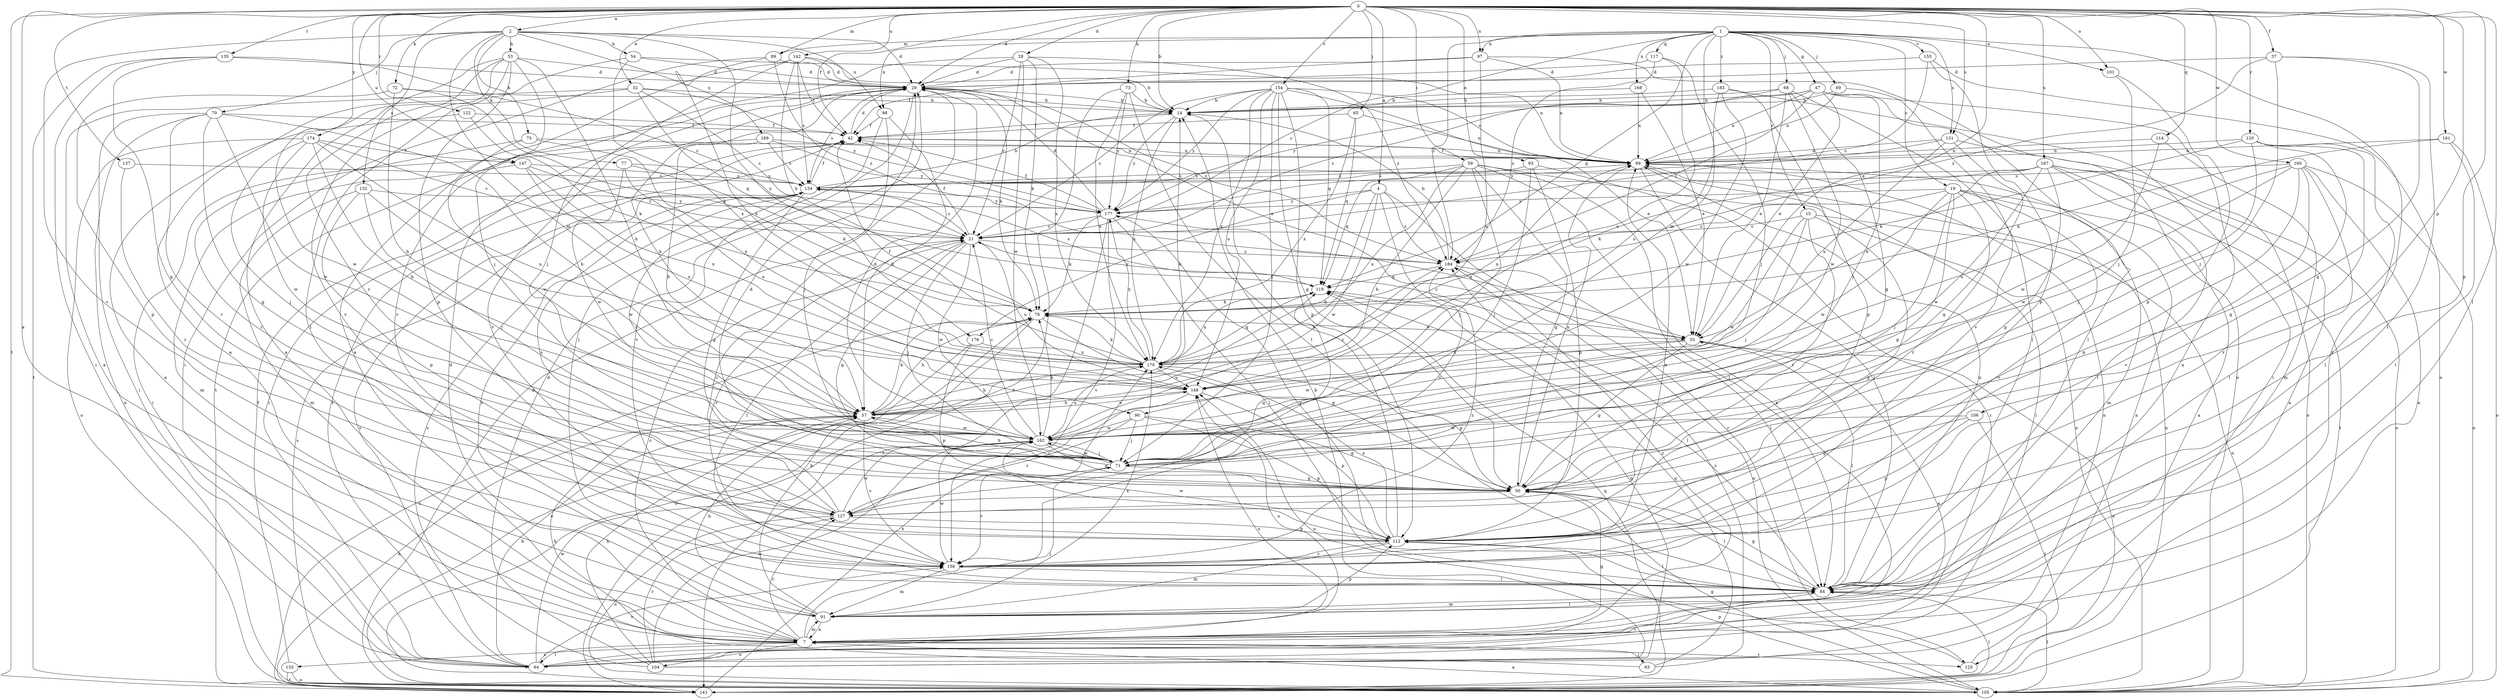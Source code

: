 strict digraph  {
0;
1;
2;
4;
7;
14;
15;
19;
21;
28;
29;
32;
35;
37;
42;
47;
50;
53;
54;
57;
59;
63;
64;
65;
68;
69;
70;
71;
72;
73;
75;
77;
78;
84;
89;
90;
91;
93;
97;
98;
99;
101;
104;
105;
106;
112;
114;
117;
119;
120;
122;
125;
127;
131;
132;
133;
134;
135;
137;
141;
142;
147;
148;
154;
155;
156;
160;
161;
162;
167;
168;
169;
170;
174;
176;
177;
183;
184;
0 -> 2  [label=a];
0 -> 4  [label=a];
0 -> 7  [label=a];
0 -> 14  [label=b];
0 -> 28  [label=d];
0 -> 29  [label=d];
0 -> 32  [label=e];
0 -> 35  [label=e];
0 -> 37  [label=f];
0 -> 42  [label=f];
0 -> 59  [label=i];
0 -> 65  [label=j];
0 -> 72  [label=k];
0 -> 73  [label=k];
0 -> 84  [label=l];
0 -> 89  [label=m];
0 -> 93  [label=n];
0 -> 97  [label=n];
0 -> 101  [label=o];
0 -> 106  [label=p];
0 -> 112  [label=p];
0 -> 114  [label=q];
0 -> 120  [label=r];
0 -> 122  [label=r];
0 -> 131  [label=s];
0 -> 135  [label=t];
0 -> 137  [label=t];
0 -> 141  [label=t];
0 -> 142  [label=u];
0 -> 147  [label=u];
0 -> 154  [label=v];
0 -> 160  [label=w];
0 -> 161  [label=w];
0 -> 167  [label=x];
0 -> 174  [label=y];
1 -> 15  [label=c];
1 -> 19  [label=c];
1 -> 21  [label=c];
1 -> 47  [label=g];
1 -> 68  [label=j];
1 -> 69  [label=j];
1 -> 89  [label=m];
1 -> 90  [label=m];
1 -> 97  [label=n];
1 -> 98  [label=n];
1 -> 101  [label=o];
1 -> 117  [label=q];
1 -> 119  [label=q];
1 -> 125  [label=r];
1 -> 131  [label=s];
1 -> 155  [label=v];
1 -> 168  [label=x];
1 -> 183  [label=z];
1 -> 184  [label=z];
2 -> 29  [label=d];
2 -> 53  [label=h];
2 -> 54  [label=h];
2 -> 70  [label=j];
2 -> 75  [label=k];
2 -> 77  [label=k];
2 -> 90  [label=m];
2 -> 98  [label=n];
2 -> 132  [label=s];
2 -> 156  [label=v];
2 -> 169  [label=x];
2 -> 176  [label=y];
4 -> 57  [label=h];
4 -> 125  [label=r];
4 -> 156  [label=v];
4 -> 162  [label=w];
4 -> 176  [label=y];
4 -> 177  [label=y];
4 -> 184  [label=z];
7 -> 21  [label=c];
7 -> 29  [label=d];
7 -> 50  [label=g];
7 -> 63  [label=i];
7 -> 64  [label=i];
7 -> 71  [label=j];
7 -> 91  [label=m];
7 -> 104  [label=o];
7 -> 125  [label=r];
7 -> 127  [label=r];
7 -> 133  [label=s];
7 -> 148  [label=u];
7 -> 184  [label=z];
14 -> 42  [label=f];
14 -> 170  [label=x];
14 -> 177  [label=y];
15 -> 21  [label=c];
15 -> 71  [label=j];
15 -> 105  [label=o];
15 -> 112  [label=p];
15 -> 127  [label=r];
15 -> 162  [label=w];
19 -> 7  [label=a];
19 -> 50  [label=g];
19 -> 71  [label=j];
19 -> 91  [label=m];
19 -> 127  [label=r];
19 -> 156  [label=v];
19 -> 162  [label=w];
19 -> 177  [label=y];
19 -> 184  [label=z];
21 -> 42  [label=f];
21 -> 50  [label=g];
21 -> 71  [label=j];
21 -> 84  [label=l];
21 -> 148  [label=u];
21 -> 156  [label=v];
21 -> 162  [label=w];
21 -> 184  [label=z];
28 -> 21  [label=c];
28 -> 29  [label=d];
28 -> 78  [label=k];
28 -> 156  [label=v];
28 -> 162  [label=w];
28 -> 170  [label=x];
28 -> 184  [label=z];
29 -> 14  [label=b];
29 -> 35  [label=e];
29 -> 57  [label=h];
29 -> 78  [label=k];
29 -> 84  [label=l];
29 -> 134  [label=s];
29 -> 141  [label=t];
29 -> 156  [label=v];
29 -> 184  [label=z];
32 -> 7  [label=a];
32 -> 14  [label=b];
32 -> 21  [label=c];
32 -> 119  [label=q];
32 -> 162  [label=w];
32 -> 177  [label=y];
35 -> 21  [label=c];
35 -> 50  [label=g];
35 -> 84  [label=l];
35 -> 162  [label=w];
35 -> 170  [label=x];
37 -> 29  [label=d];
37 -> 50  [label=g];
37 -> 71  [label=j];
37 -> 84  [label=l];
37 -> 184  [label=z];
42 -> 29  [label=d];
42 -> 64  [label=i];
42 -> 99  [label=n];
47 -> 7  [label=a];
47 -> 14  [label=b];
47 -> 35  [label=e];
47 -> 71  [label=j];
47 -> 84  [label=l];
47 -> 99  [label=n];
47 -> 177  [label=y];
47 -> 184  [label=z];
50 -> 29  [label=d];
50 -> 84  [label=l];
50 -> 99  [label=n];
50 -> 127  [label=r];
53 -> 7  [label=a];
53 -> 29  [label=d];
53 -> 57  [label=h];
53 -> 71  [label=j];
53 -> 84  [label=l];
53 -> 112  [label=p];
53 -> 127  [label=r];
53 -> 156  [label=v];
54 -> 7  [label=a];
54 -> 29  [label=d];
54 -> 99  [label=n];
54 -> 170  [label=x];
57 -> 14  [label=b];
57 -> 78  [label=k];
57 -> 148  [label=u];
57 -> 156  [label=v];
57 -> 162  [label=w];
57 -> 184  [label=z];
59 -> 7  [label=a];
59 -> 50  [label=g];
59 -> 57  [label=h];
59 -> 71  [label=j];
59 -> 84  [label=l];
59 -> 105  [label=o];
59 -> 119  [label=q];
59 -> 134  [label=s];
59 -> 170  [label=x];
63 -> 57  [label=h];
63 -> 119  [label=q];
63 -> 184  [label=z];
64 -> 35  [label=e];
64 -> 42  [label=f];
64 -> 57  [label=h];
64 -> 134  [label=s];
64 -> 148  [label=u];
64 -> 156  [label=v];
64 -> 162  [label=w];
65 -> 42  [label=f];
65 -> 99  [label=n];
65 -> 119  [label=q];
65 -> 170  [label=x];
68 -> 14  [label=b];
68 -> 21  [label=c];
68 -> 35  [label=e];
68 -> 50  [label=g];
68 -> 84  [label=l];
68 -> 162  [label=w];
69 -> 14  [label=b];
69 -> 99  [label=n];
69 -> 156  [label=v];
70 -> 42  [label=f];
70 -> 50  [label=g];
70 -> 57  [label=h];
70 -> 64  [label=i];
70 -> 105  [label=o];
70 -> 127  [label=r];
70 -> 162  [label=w];
71 -> 50  [label=g];
71 -> 57  [label=h];
71 -> 134  [label=s];
71 -> 156  [label=v];
71 -> 162  [label=w];
72 -> 14  [label=b];
72 -> 57  [label=h];
72 -> 78  [label=k];
72 -> 112  [label=p];
73 -> 14  [label=b];
73 -> 84  [label=l];
73 -> 141  [label=t];
73 -> 170  [label=x];
73 -> 177  [label=y];
75 -> 99  [label=n];
75 -> 127  [label=r];
75 -> 162  [label=w];
75 -> 170  [label=x];
77 -> 78  [label=k];
77 -> 134  [label=s];
77 -> 148  [label=u];
77 -> 162  [label=w];
78 -> 35  [label=e];
78 -> 50  [label=g];
78 -> 57  [label=h];
78 -> 105  [label=o];
78 -> 141  [label=t];
84 -> 50  [label=g];
84 -> 64  [label=i];
84 -> 91  [label=m];
84 -> 99  [label=n];
84 -> 177  [label=y];
89 -> 29  [label=d];
89 -> 64  [label=i];
89 -> 170  [label=x];
89 -> 184  [label=z];
90 -> 50  [label=g];
90 -> 71  [label=j];
90 -> 112  [label=p];
90 -> 127  [label=r];
90 -> 162  [label=w];
91 -> 7  [label=a];
91 -> 57  [label=h];
91 -> 78  [label=k];
91 -> 84  [label=l];
91 -> 112  [label=p];
91 -> 134  [label=s];
91 -> 170  [label=x];
93 -> 64  [label=i];
93 -> 71  [label=j];
93 -> 112  [label=p];
93 -> 134  [label=s];
97 -> 29  [label=d];
97 -> 42  [label=f];
97 -> 99  [label=n];
97 -> 105  [label=o];
97 -> 148  [label=u];
98 -> 42  [label=f];
98 -> 57  [label=h];
98 -> 71  [label=j];
98 -> 156  [label=v];
99 -> 42  [label=f];
99 -> 64  [label=i];
99 -> 84  [label=l];
99 -> 134  [label=s];
101 -> 71  [label=j];
101 -> 112  [label=p];
104 -> 14  [label=b];
104 -> 29  [label=d];
104 -> 57  [label=h];
104 -> 99  [label=n];
104 -> 119  [label=q];
104 -> 127  [label=r];
104 -> 134  [label=s];
104 -> 162  [label=w];
105 -> 7  [label=a];
105 -> 29  [label=d];
105 -> 50  [label=g];
105 -> 84  [label=l];
105 -> 112  [label=p];
105 -> 134  [label=s];
106 -> 50  [label=g];
106 -> 112  [label=p];
106 -> 141  [label=t];
106 -> 162  [label=w];
112 -> 14  [label=b];
112 -> 84  [label=l];
112 -> 91  [label=m];
112 -> 156  [label=v];
112 -> 162  [label=w];
112 -> 170  [label=x];
114 -> 91  [label=m];
114 -> 99  [label=n];
114 -> 162  [label=w];
117 -> 29  [label=d];
117 -> 71  [label=j];
117 -> 148  [label=u];
117 -> 184  [label=z];
119 -> 78  [label=k];
119 -> 84  [label=l];
119 -> 134  [label=s];
119 -> 170  [label=x];
120 -> 50  [label=g];
120 -> 71  [label=j];
120 -> 78  [label=k];
120 -> 84  [label=l];
120 -> 99  [label=n];
120 -> 156  [label=v];
122 -> 7  [label=a];
122 -> 42  [label=f];
122 -> 78  [label=k];
125 -> 99  [label=n];
125 -> 148  [label=u];
127 -> 21  [label=c];
127 -> 105  [label=o];
127 -> 112  [label=p];
127 -> 119  [label=q];
127 -> 134  [label=s];
127 -> 162  [label=w];
131 -> 50  [label=g];
131 -> 99  [label=n];
131 -> 105  [label=o];
131 -> 170  [label=x];
131 -> 177  [label=y];
132 -> 71  [label=j];
132 -> 91  [label=m];
132 -> 112  [label=p];
132 -> 162  [label=w];
132 -> 177  [label=y];
133 -> 42  [label=f];
133 -> 105  [label=o];
133 -> 141  [label=t];
134 -> 14  [label=b];
134 -> 21  [label=c];
134 -> 42  [label=f];
134 -> 50  [label=g];
134 -> 177  [label=y];
135 -> 21  [label=c];
135 -> 29  [label=d];
135 -> 50  [label=g];
135 -> 64  [label=i];
135 -> 141  [label=t];
137 -> 127  [label=r];
137 -> 134  [label=s];
141 -> 35  [label=e];
141 -> 57  [label=h];
141 -> 84  [label=l];
141 -> 99  [label=n];
141 -> 119  [label=q];
141 -> 170  [label=x];
142 -> 7  [label=a];
142 -> 14  [label=b];
142 -> 29  [label=d];
142 -> 42  [label=f];
142 -> 71  [label=j];
142 -> 78  [label=k];
142 -> 134  [label=s];
147 -> 21  [label=c];
147 -> 91  [label=m];
147 -> 134  [label=s];
147 -> 148  [label=u];
147 -> 170  [label=x];
148 -> 57  [label=h];
148 -> 112  [label=p];
148 -> 127  [label=r];
154 -> 14  [label=b];
154 -> 21  [label=c];
154 -> 35  [label=e];
154 -> 50  [label=g];
154 -> 71  [label=j];
154 -> 99  [label=n];
154 -> 112  [label=p];
154 -> 119  [label=q];
154 -> 148  [label=u];
154 -> 170  [label=x];
154 -> 177  [label=y];
155 -> 21  [label=c];
155 -> 29  [label=d];
155 -> 105  [label=o];
155 -> 112  [label=p];
156 -> 84  [label=l];
156 -> 91  [label=m];
156 -> 99  [label=n];
156 -> 162  [label=w];
156 -> 184  [label=z];
160 -> 7  [label=a];
160 -> 84  [label=l];
160 -> 105  [label=o];
160 -> 112  [label=p];
160 -> 134  [label=s];
160 -> 148  [label=u];
160 -> 156  [label=v];
160 -> 162  [label=w];
161 -> 78  [label=k];
161 -> 84  [label=l];
161 -> 99  [label=n];
161 -> 105  [label=o];
162 -> 21  [label=c];
162 -> 29  [label=d];
162 -> 50  [label=g];
162 -> 71  [label=j];
162 -> 78  [label=k];
162 -> 170  [label=x];
167 -> 7  [label=a];
167 -> 35  [label=e];
167 -> 50  [label=g];
167 -> 78  [label=k];
167 -> 84  [label=l];
167 -> 105  [label=o];
167 -> 134  [label=s];
167 -> 141  [label=t];
167 -> 162  [label=w];
168 -> 14  [label=b];
168 -> 35  [label=e];
168 -> 99  [label=n];
169 -> 57  [label=h];
169 -> 64  [label=i];
169 -> 99  [label=n];
169 -> 134  [label=s];
169 -> 177  [label=y];
170 -> 42  [label=f];
170 -> 50  [label=g];
170 -> 57  [label=h];
170 -> 78  [label=k];
170 -> 99  [label=n];
170 -> 119  [label=q];
170 -> 148  [label=u];
170 -> 177  [label=y];
174 -> 21  [label=c];
174 -> 57  [label=h];
174 -> 71  [label=j];
174 -> 105  [label=o];
174 -> 148  [label=u];
174 -> 162  [label=w];
174 -> 147  [label=t];
176 -> 105  [label=o];
176 -> 112  [label=p];
176 -> 170  [label=x];
177 -> 21  [label=c];
177 -> 29  [label=d];
177 -> 35  [label=e];
177 -> 42  [label=f];
177 -> 78  [label=k];
177 -> 84  [label=l];
177 -> 141  [label=t];
177 -> 156  [label=v];
183 -> 14  [label=b];
183 -> 64  [label=i];
183 -> 112  [label=p];
183 -> 148  [label=u];
183 -> 162  [label=w];
184 -> 14  [label=b];
184 -> 84  [label=l];
184 -> 105  [label=o];
184 -> 119  [label=q];
}
